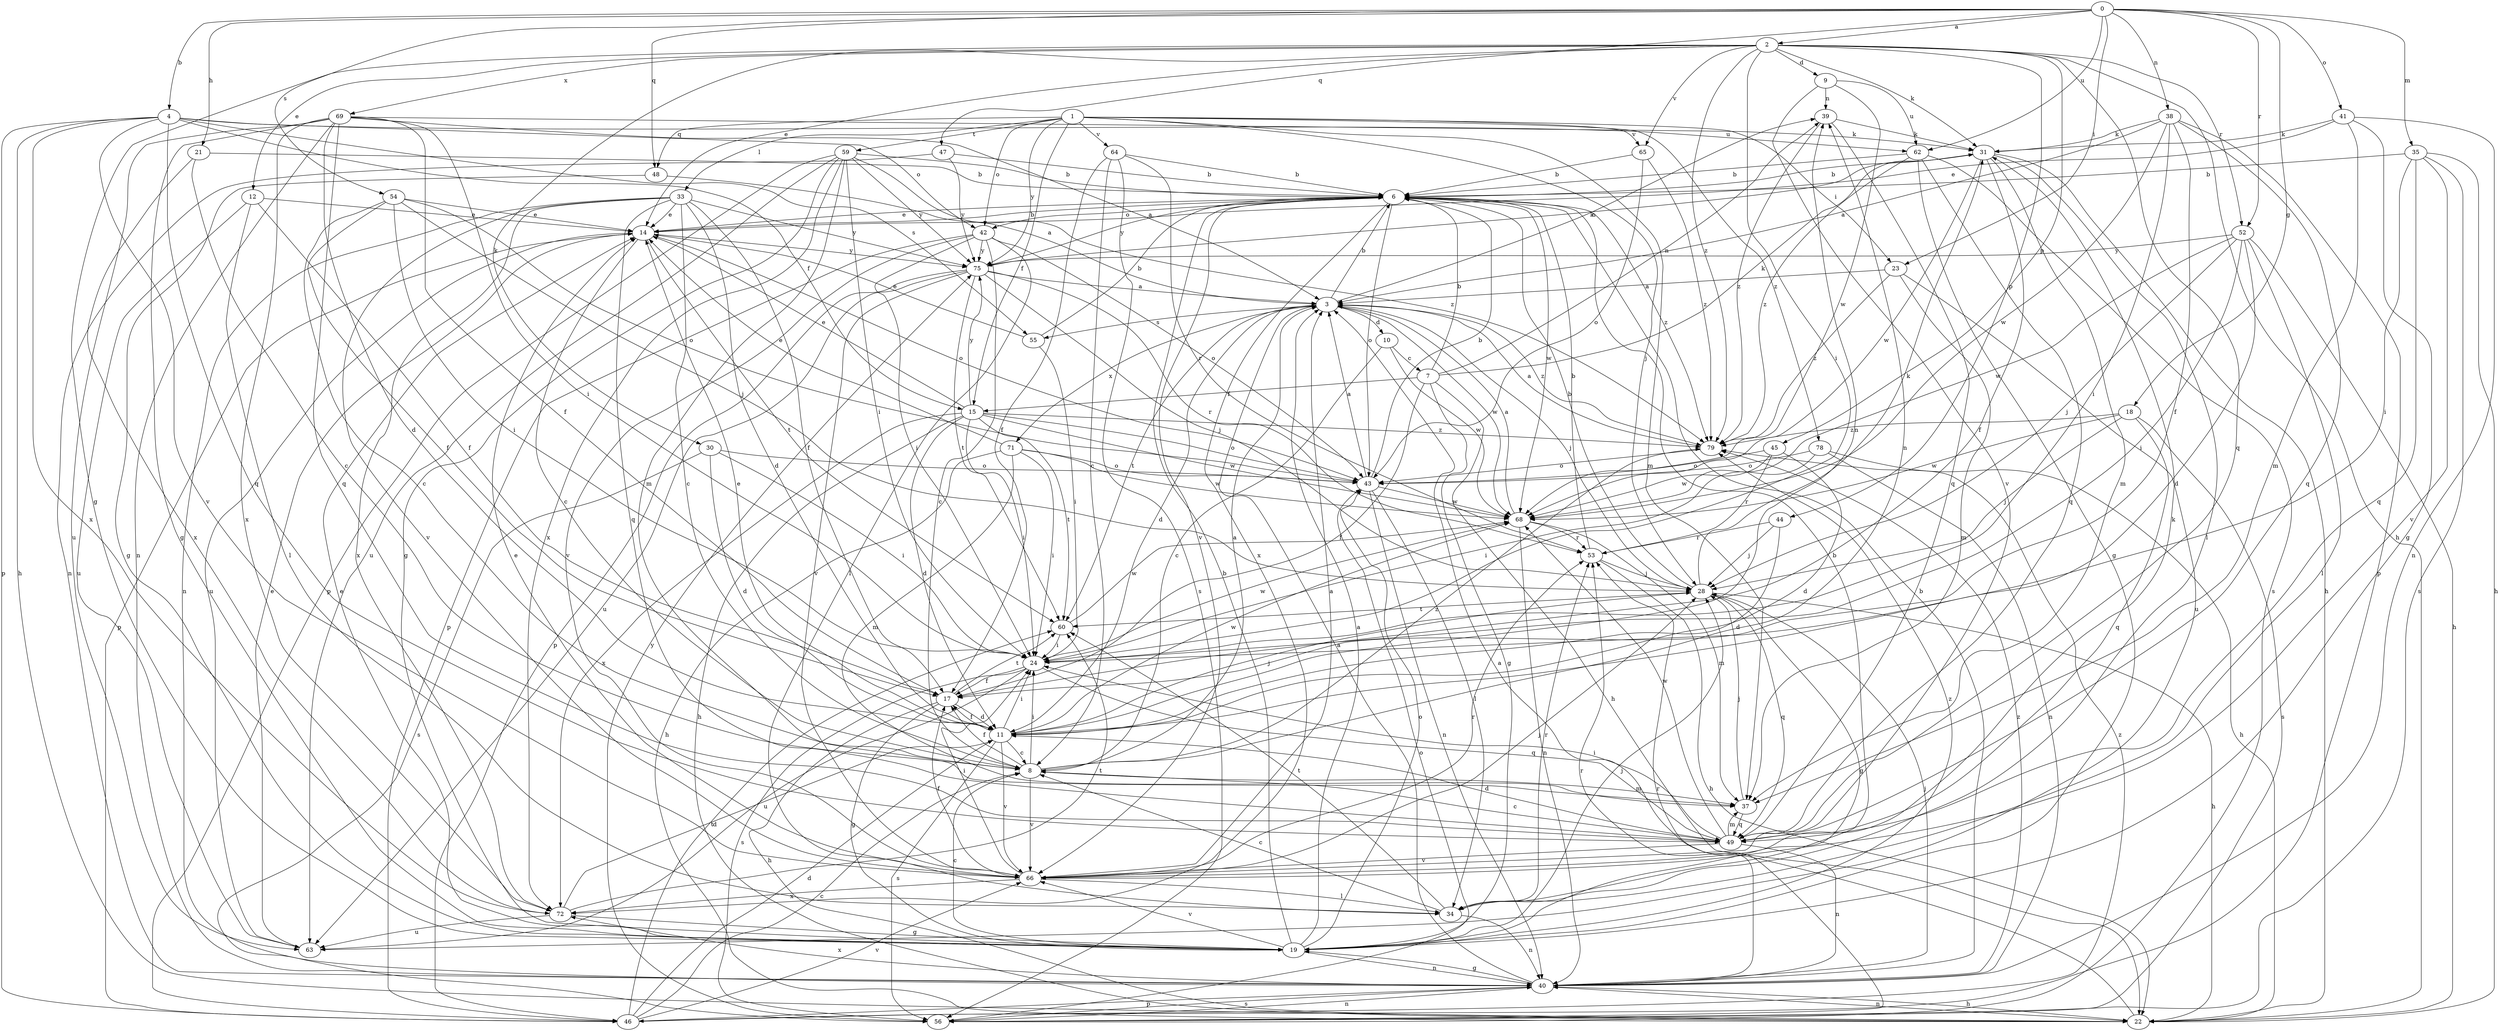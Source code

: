 strict digraph  {
0;
1;
2;
3;
4;
6;
7;
8;
9;
10;
11;
12;
14;
15;
17;
18;
19;
21;
22;
23;
24;
28;
30;
31;
33;
34;
35;
37;
38;
39;
40;
41;
42;
43;
44;
45;
46;
47;
48;
49;
52;
53;
54;
55;
56;
59;
60;
62;
63;
64;
65;
66;
68;
69;
71;
72;
75;
78;
79;
0 -> 2  [label=a];
0 -> 4  [label=b];
0 -> 18  [label=g];
0 -> 21  [label=h];
0 -> 23  [label=i];
0 -> 35  [label=m];
0 -> 38  [label=n];
0 -> 41  [label=o];
0 -> 47  [label=q];
0 -> 48  [label=q];
0 -> 52  [label=r];
0 -> 54  [label=s];
0 -> 62  [label=u];
1 -> 15  [label=f];
1 -> 23  [label=i];
1 -> 28  [label=j];
1 -> 33  [label=l];
1 -> 37  [label=m];
1 -> 42  [label=o];
1 -> 48  [label=q];
1 -> 59  [label=t];
1 -> 64  [label=v];
1 -> 65  [label=v];
1 -> 75  [label=y];
1 -> 78  [label=z];
2 -> 9  [label=d];
2 -> 12  [label=e];
2 -> 14  [label=e];
2 -> 19  [label=g];
2 -> 22  [label=h];
2 -> 24  [label=i];
2 -> 30  [label=k];
2 -> 31  [label=k];
2 -> 44  [label=p];
2 -> 45  [label=p];
2 -> 49  [label=q];
2 -> 52  [label=r];
2 -> 65  [label=v];
2 -> 69  [label=x];
2 -> 79  [label=z];
3 -> 6  [label=b];
3 -> 10  [label=d];
3 -> 11  [label=d];
3 -> 28  [label=j];
3 -> 39  [label=n];
3 -> 55  [label=s];
3 -> 60  [label=t];
3 -> 68  [label=w];
3 -> 71  [label=x];
3 -> 79  [label=z];
4 -> 15  [label=f];
4 -> 22  [label=h];
4 -> 42  [label=o];
4 -> 46  [label=p];
4 -> 49  [label=q];
4 -> 55  [label=s];
4 -> 62  [label=u];
4 -> 66  [label=v];
4 -> 72  [label=x];
6 -> 14  [label=e];
6 -> 42  [label=o];
6 -> 43  [label=o];
6 -> 66  [label=v];
6 -> 68  [label=w];
6 -> 72  [label=x];
6 -> 75  [label=y];
6 -> 79  [label=z];
7 -> 6  [label=b];
7 -> 15  [label=f];
7 -> 17  [label=f];
7 -> 19  [label=g];
7 -> 22  [label=h];
7 -> 31  [label=k];
7 -> 39  [label=n];
8 -> 3  [label=a];
8 -> 17  [label=f];
8 -> 24  [label=i];
8 -> 37  [label=m];
8 -> 39  [label=n];
8 -> 66  [label=v];
8 -> 79  [label=z];
9 -> 39  [label=n];
9 -> 62  [label=u];
9 -> 66  [label=v];
9 -> 68  [label=w];
10 -> 7  [label=c];
10 -> 8  [label=c];
10 -> 68  [label=w];
11 -> 8  [label=c];
11 -> 14  [label=e];
11 -> 17  [label=f];
11 -> 24  [label=i];
11 -> 28  [label=j];
11 -> 39  [label=n];
11 -> 56  [label=s];
11 -> 66  [label=v];
11 -> 68  [label=w];
12 -> 14  [label=e];
12 -> 17  [label=f];
12 -> 34  [label=l];
12 -> 63  [label=u];
14 -> 6  [label=b];
14 -> 8  [label=c];
14 -> 43  [label=o];
14 -> 46  [label=p];
14 -> 60  [label=t];
14 -> 63  [label=u];
14 -> 75  [label=y];
15 -> 11  [label=d];
15 -> 14  [label=e];
15 -> 22  [label=h];
15 -> 24  [label=i];
15 -> 43  [label=o];
15 -> 60  [label=t];
15 -> 68  [label=w];
15 -> 72  [label=x];
15 -> 75  [label=y];
15 -> 79  [label=z];
17 -> 11  [label=d];
17 -> 19  [label=g];
17 -> 22  [label=h];
17 -> 60  [label=t];
18 -> 28  [label=j];
18 -> 49  [label=q];
18 -> 56  [label=s];
18 -> 68  [label=w];
18 -> 79  [label=z];
19 -> 3  [label=a];
19 -> 6  [label=b];
19 -> 8  [label=c];
19 -> 14  [label=e];
19 -> 28  [label=j];
19 -> 40  [label=n];
19 -> 43  [label=o];
19 -> 66  [label=v];
19 -> 79  [label=z];
21 -> 6  [label=b];
21 -> 8  [label=c];
21 -> 72  [label=x];
22 -> 3  [label=a];
22 -> 40  [label=n];
23 -> 3  [label=a];
23 -> 37  [label=m];
23 -> 63  [label=u];
23 -> 79  [label=z];
24 -> 17  [label=f];
24 -> 49  [label=q];
24 -> 56  [label=s];
24 -> 63  [label=u];
24 -> 68  [label=w];
28 -> 6  [label=b];
28 -> 19  [label=g];
28 -> 22  [label=h];
28 -> 31  [label=k];
28 -> 49  [label=q];
28 -> 60  [label=t];
30 -> 11  [label=d];
30 -> 24  [label=i];
30 -> 43  [label=o];
30 -> 56  [label=s];
31 -> 6  [label=b];
31 -> 17  [label=f];
31 -> 22  [label=h];
31 -> 34  [label=l];
31 -> 37  [label=m];
31 -> 68  [label=w];
33 -> 8  [label=c];
33 -> 11  [label=d];
33 -> 14  [label=e];
33 -> 17  [label=f];
33 -> 40  [label=n];
33 -> 49  [label=q];
33 -> 66  [label=v];
33 -> 72  [label=x];
33 -> 75  [label=y];
34 -> 6  [label=b];
34 -> 8  [label=c];
34 -> 40  [label=n];
34 -> 53  [label=r];
34 -> 60  [label=t];
35 -> 6  [label=b];
35 -> 22  [label=h];
35 -> 24  [label=i];
35 -> 49  [label=q];
35 -> 56  [label=s];
35 -> 66  [label=v];
37 -> 28  [label=j];
37 -> 49  [label=q];
38 -> 3  [label=a];
38 -> 17  [label=f];
38 -> 24  [label=i];
38 -> 31  [label=k];
38 -> 46  [label=p];
38 -> 49  [label=q];
38 -> 68  [label=w];
39 -> 31  [label=k];
39 -> 49  [label=q];
39 -> 79  [label=z];
40 -> 3  [label=a];
40 -> 6  [label=b];
40 -> 19  [label=g];
40 -> 22  [label=h];
40 -> 28  [label=j];
40 -> 46  [label=p];
40 -> 53  [label=r];
40 -> 56  [label=s];
40 -> 72  [label=x];
40 -> 79  [label=z];
41 -> 14  [label=e];
41 -> 19  [label=g];
41 -> 31  [label=k];
41 -> 37  [label=m];
41 -> 40  [label=n];
42 -> 8  [label=c];
42 -> 24  [label=i];
42 -> 34  [label=l];
42 -> 43  [label=o];
42 -> 46  [label=p];
42 -> 66  [label=v];
42 -> 75  [label=y];
43 -> 3  [label=a];
43 -> 6  [label=b];
43 -> 34  [label=l];
43 -> 40  [label=n];
43 -> 68  [label=w];
44 -> 11  [label=d];
44 -> 28  [label=j];
44 -> 53  [label=r];
45 -> 11  [label=d];
45 -> 43  [label=o];
45 -> 53  [label=r];
45 -> 68  [label=w];
46 -> 8  [label=c];
46 -> 11  [label=d];
46 -> 60  [label=t];
46 -> 66  [label=v];
46 -> 79  [label=z];
47 -> 6  [label=b];
47 -> 40  [label=n];
47 -> 75  [label=y];
48 -> 3  [label=a];
48 -> 19  [label=g];
49 -> 8  [label=c];
49 -> 11  [label=d];
49 -> 24  [label=i];
49 -> 37  [label=m];
49 -> 40  [label=n];
49 -> 66  [label=v];
49 -> 68  [label=w];
52 -> 11  [label=d];
52 -> 22  [label=h];
52 -> 24  [label=i];
52 -> 28  [label=j];
52 -> 34  [label=l];
52 -> 68  [label=w];
52 -> 75  [label=y];
53 -> 6  [label=b];
53 -> 22  [label=h];
53 -> 28  [label=j];
54 -> 8  [label=c];
54 -> 14  [label=e];
54 -> 17  [label=f];
54 -> 24  [label=i];
54 -> 28  [label=j];
54 -> 43  [label=o];
55 -> 6  [label=b];
55 -> 14  [label=e];
55 -> 24  [label=i];
56 -> 40  [label=n];
56 -> 43  [label=o];
56 -> 53  [label=r];
56 -> 75  [label=y];
59 -> 6  [label=b];
59 -> 19  [label=g];
59 -> 24  [label=i];
59 -> 37  [label=m];
59 -> 46  [label=p];
59 -> 63  [label=u];
59 -> 72  [label=x];
59 -> 75  [label=y];
59 -> 79  [label=z];
60 -> 24  [label=i];
60 -> 68  [label=w];
62 -> 6  [label=b];
62 -> 19  [label=g];
62 -> 49  [label=q];
62 -> 56  [label=s];
62 -> 79  [label=z];
63 -> 14  [label=e];
64 -> 6  [label=b];
64 -> 8  [label=c];
64 -> 17  [label=f];
64 -> 53  [label=r];
64 -> 56  [label=s];
65 -> 6  [label=b];
65 -> 43  [label=o];
65 -> 79  [label=z];
66 -> 3  [label=a];
66 -> 14  [label=e];
66 -> 17  [label=f];
66 -> 24  [label=i];
66 -> 28  [label=j];
66 -> 31  [label=k];
66 -> 34  [label=l];
66 -> 53  [label=r];
66 -> 72  [label=x];
68 -> 3  [label=a];
68 -> 37  [label=m];
68 -> 40  [label=n];
68 -> 53  [label=r];
69 -> 3  [label=a];
69 -> 11  [label=d];
69 -> 17  [label=f];
69 -> 19  [label=g];
69 -> 24  [label=i];
69 -> 31  [label=k];
69 -> 40  [label=n];
69 -> 49  [label=q];
69 -> 63  [label=u];
69 -> 72  [label=x];
71 -> 14  [label=e];
71 -> 22  [label=h];
71 -> 24  [label=i];
71 -> 37  [label=m];
71 -> 43  [label=o];
71 -> 68  [label=w];
72 -> 11  [label=d];
72 -> 19  [label=g];
72 -> 60  [label=t];
72 -> 63  [label=u];
75 -> 3  [label=a];
75 -> 28  [label=j];
75 -> 31  [label=k];
75 -> 46  [label=p];
75 -> 53  [label=r];
75 -> 60  [label=t];
75 -> 63  [label=u];
75 -> 66  [label=v];
78 -> 22  [label=h];
78 -> 24  [label=i];
78 -> 40  [label=n];
78 -> 43  [label=o];
79 -> 3  [label=a];
79 -> 43  [label=o];
}
